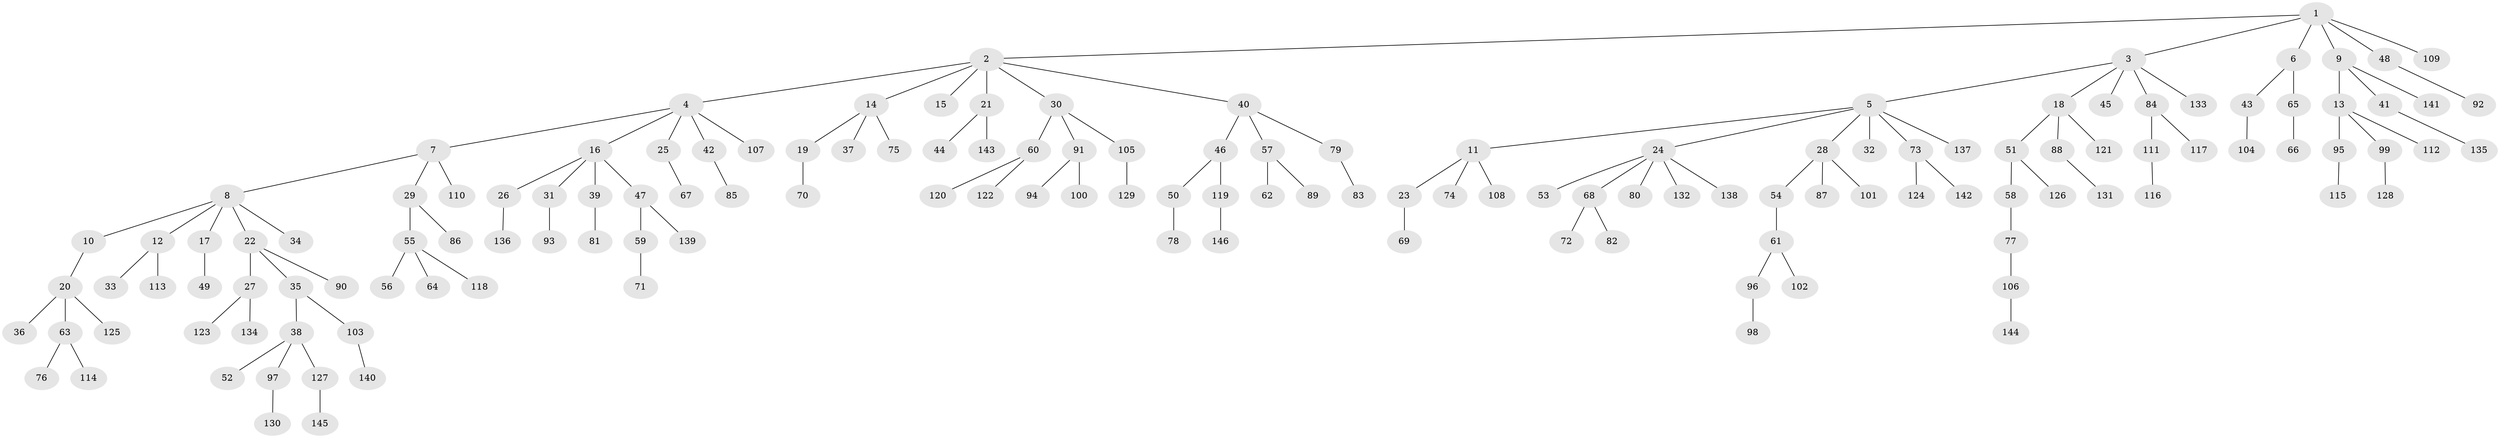 // coarse degree distribution, {4: 0.0410958904109589, 6: 0.0273972602739726, 5: 0.0273972602739726, 3: 0.1917808219178082, 2: 0.2191780821917808, 1: 0.4931506849315068}
// Generated by graph-tools (version 1.1) at 2025/51/03/04/25 22:51:56]
// undirected, 146 vertices, 145 edges
graph export_dot {
  node [color=gray90,style=filled];
  1;
  2;
  3;
  4;
  5;
  6;
  7;
  8;
  9;
  10;
  11;
  12;
  13;
  14;
  15;
  16;
  17;
  18;
  19;
  20;
  21;
  22;
  23;
  24;
  25;
  26;
  27;
  28;
  29;
  30;
  31;
  32;
  33;
  34;
  35;
  36;
  37;
  38;
  39;
  40;
  41;
  42;
  43;
  44;
  45;
  46;
  47;
  48;
  49;
  50;
  51;
  52;
  53;
  54;
  55;
  56;
  57;
  58;
  59;
  60;
  61;
  62;
  63;
  64;
  65;
  66;
  67;
  68;
  69;
  70;
  71;
  72;
  73;
  74;
  75;
  76;
  77;
  78;
  79;
  80;
  81;
  82;
  83;
  84;
  85;
  86;
  87;
  88;
  89;
  90;
  91;
  92;
  93;
  94;
  95;
  96;
  97;
  98;
  99;
  100;
  101;
  102;
  103;
  104;
  105;
  106;
  107;
  108;
  109;
  110;
  111;
  112;
  113;
  114;
  115;
  116;
  117;
  118;
  119;
  120;
  121;
  122;
  123;
  124;
  125;
  126;
  127;
  128;
  129;
  130;
  131;
  132;
  133;
  134;
  135;
  136;
  137;
  138;
  139;
  140;
  141;
  142;
  143;
  144;
  145;
  146;
  1 -- 2;
  1 -- 3;
  1 -- 6;
  1 -- 9;
  1 -- 48;
  1 -- 109;
  2 -- 4;
  2 -- 14;
  2 -- 15;
  2 -- 21;
  2 -- 30;
  2 -- 40;
  3 -- 5;
  3 -- 18;
  3 -- 45;
  3 -- 84;
  3 -- 133;
  4 -- 7;
  4 -- 16;
  4 -- 25;
  4 -- 42;
  4 -- 107;
  5 -- 11;
  5 -- 24;
  5 -- 28;
  5 -- 32;
  5 -- 73;
  5 -- 137;
  6 -- 43;
  6 -- 65;
  7 -- 8;
  7 -- 29;
  7 -- 110;
  8 -- 10;
  8 -- 12;
  8 -- 17;
  8 -- 22;
  8 -- 34;
  9 -- 13;
  9 -- 41;
  9 -- 141;
  10 -- 20;
  11 -- 23;
  11 -- 74;
  11 -- 108;
  12 -- 33;
  12 -- 113;
  13 -- 95;
  13 -- 99;
  13 -- 112;
  14 -- 19;
  14 -- 37;
  14 -- 75;
  16 -- 26;
  16 -- 31;
  16 -- 39;
  16 -- 47;
  17 -- 49;
  18 -- 51;
  18 -- 88;
  18 -- 121;
  19 -- 70;
  20 -- 36;
  20 -- 63;
  20 -- 125;
  21 -- 44;
  21 -- 143;
  22 -- 27;
  22 -- 35;
  22 -- 90;
  23 -- 69;
  24 -- 53;
  24 -- 68;
  24 -- 80;
  24 -- 132;
  24 -- 138;
  25 -- 67;
  26 -- 136;
  27 -- 123;
  27 -- 134;
  28 -- 54;
  28 -- 87;
  28 -- 101;
  29 -- 55;
  29 -- 86;
  30 -- 60;
  30 -- 91;
  30 -- 105;
  31 -- 93;
  35 -- 38;
  35 -- 103;
  38 -- 52;
  38 -- 97;
  38 -- 127;
  39 -- 81;
  40 -- 46;
  40 -- 57;
  40 -- 79;
  41 -- 135;
  42 -- 85;
  43 -- 104;
  46 -- 50;
  46 -- 119;
  47 -- 59;
  47 -- 139;
  48 -- 92;
  50 -- 78;
  51 -- 58;
  51 -- 126;
  54 -- 61;
  55 -- 56;
  55 -- 64;
  55 -- 118;
  57 -- 62;
  57 -- 89;
  58 -- 77;
  59 -- 71;
  60 -- 120;
  60 -- 122;
  61 -- 96;
  61 -- 102;
  63 -- 76;
  63 -- 114;
  65 -- 66;
  68 -- 72;
  68 -- 82;
  73 -- 124;
  73 -- 142;
  77 -- 106;
  79 -- 83;
  84 -- 111;
  84 -- 117;
  88 -- 131;
  91 -- 94;
  91 -- 100;
  95 -- 115;
  96 -- 98;
  97 -- 130;
  99 -- 128;
  103 -- 140;
  105 -- 129;
  106 -- 144;
  111 -- 116;
  119 -- 146;
  127 -- 145;
}
